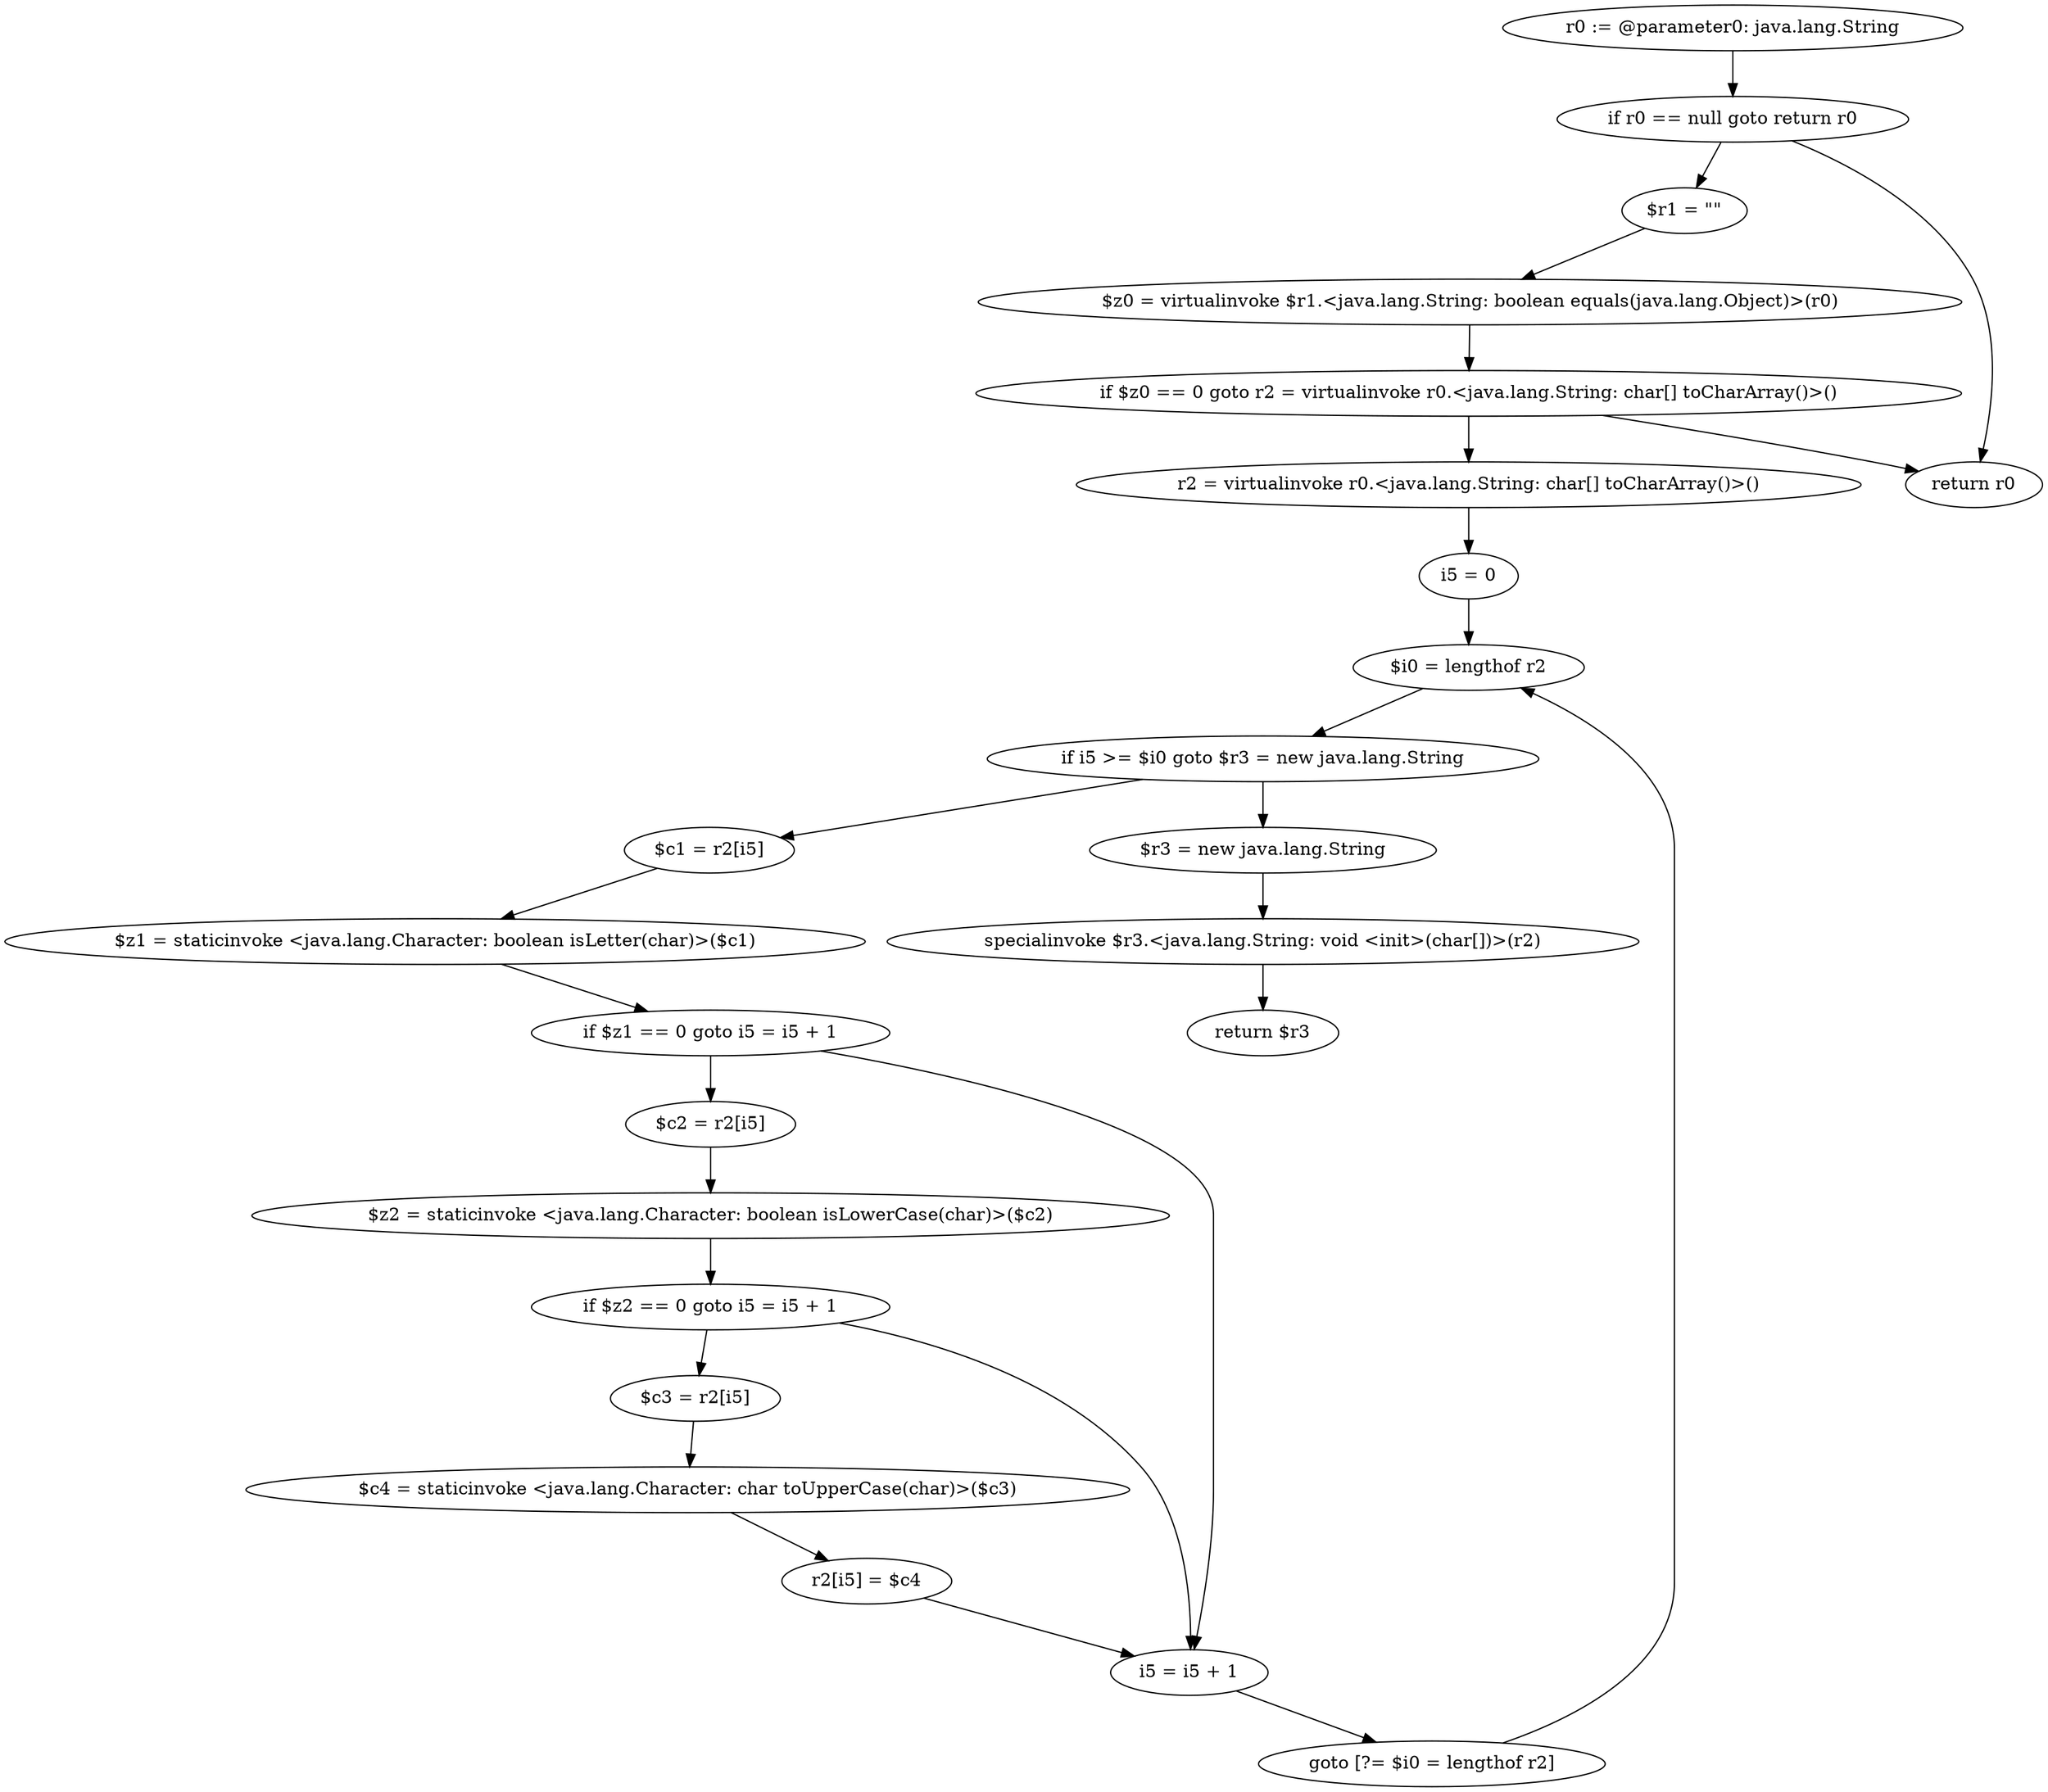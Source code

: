 digraph "unitGraph" {
    "r0 := @parameter0: java.lang.String"
    "if r0 == null goto return r0"
    "$r1 = \"\""
    "$z0 = virtualinvoke $r1.<java.lang.String: boolean equals(java.lang.Object)>(r0)"
    "if $z0 == 0 goto r2 = virtualinvoke r0.<java.lang.String: char[] toCharArray()>()"
    "return r0"
    "r2 = virtualinvoke r0.<java.lang.String: char[] toCharArray()>()"
    "i5 = 0"
    "$i0 = lengthof r2"
    "if i5 >= $i0 goto $r3 = new java.lang.String"
    "$c1 = r2[i5]"
    "$z1 = staticinvoke <java.lang.Character: boolean isLetter(char)>($c1)"
    "if $z1 == 0 goto i5 = i5 + 1"
    "$c2 = r2[i5]"
    "$z2 = staticinvoke <java.lang.Character: boolean isLowerCase(char)>($c2)"
    "if $z2 == 0 goto i5 = i5 + 1"
    "$c3 = r2[i5]"
    "$c4 = staticinvoke <java.lang.Character: char toUpperCase(char)>($c3)"
    "r2[i5] = $c4"
    "i5 = i5 + 1"
    "goto [?= $i0 = lengthof r2]"
    "$r3 = new java.lang.String"
    "specialinvoke $r3.<java.lang.String: void <init>(char[])>(r2)"
    "return $r3"
    "r0 := @parameter0: java.lang.String"->"if r0 == null goto return r0";
    "if r0 == null goto return r0"->"$r1 = \"\"";
    "if r0 == null goto return r0"->"return r0";
    "$r1 = \"\""->"$z0 = virtualinvoke $r1.<java.lang.String: boolean equals(java.lang.Object)>(r0)";
    "$z0 = virtualinvoke $r1.<java.lang.String: boolean equals(java.lang.Object)>(r0)"->"if $z0 == 0 goto r2 = virtualinvoke r0.<java.lang.String: char[] toCharArray()>()";
    "if $z0 == 0 goto r2 = virtualinvoke r0.<java.lang.String: char[] toCharArray()>()"->"return r0";
    "if $z0 == 0 goto r2 = virtualinvoke r0.<java.lang.String: char[] toCharArray()>()"->"r2 = virtualinvoke r0.<java.lang.String: char[] toCharArray()>()";
    "r2 = virtualinvoke r0.<java.lang.String: char[] toCharArray()>()"->"i5 = 0";
    "i5 = 0"->"$i0 = lengthof r2";
    "$i0 = lengthof r2"->"if i5 >= $i0 goto $r3 = new java.lang.String";
    "if i5 >= $i0 goto $r3 = new java.lang.String"->"$c1 = r2[i5]";
    "if i5 >= $i0 goto $r3 = new java.lang.String"->"$r3 = new java.lang.String";
    "$c1 = r2[i5]"->"$z1 = staticinvoke <java.lang.Character: boolean isLetter(char)>($c1)";
    "$z1 = staticinvoke <java.lang.Character: boolean isLetter(char)>($c1)"->"if $z1 == 0 goto i5 = i5 + 1";
    "if $z1 == 0 goto i5 = i5 + 1"->"$c2 = r2[i5]";
    "if $z1 == 0 goto i5 = i5 + 1"->"i5 = i5 + 1";
    "$c2 = r2[i5]"->"$z2 = staticinvoke <java.lang.Character: boolean isLowerCase(char)>($c2)";
    "$z2 = staticinvoke <java.lang.Character: boolean isLowerCase(char)>($c2)"->"if $z2 == 0 goto i5 = i5 + 1";
    "if $z2 == 0 goto i5 = i5 + 1"->"$c3 = r2[i5]";
    "if $z2 == 0 goto i5 = i5 + 1"->"i5 = i5 + 1";
    "$c3 = r2[i5]"->"$c4 = staticinvoke <java.lang.Character: char toUpperCase(char)>($c3)";
    "$c4 = staticinvoke <java.lang.Character: char toUpperCase(char)>($c3)"->"r2[i5] = $c4";
    "r2[i5] = $c4"->"i5 = i5 + 1";
    "i5 = i5 + 1"->"goto [?= $i0 = lengthof r2]";
    "goto [?= $i0 = lengthof r2]"->"$i0 = lengthof r2";
    "$r3 = new java.lang.String"->"specialinvoke $r3.<java.lang.String: void <init>(char[])>(r2)";
    "specialinvoke $r3.<java.lang.String: void <init>(char[])>(r2)"->"return $r3";
}
